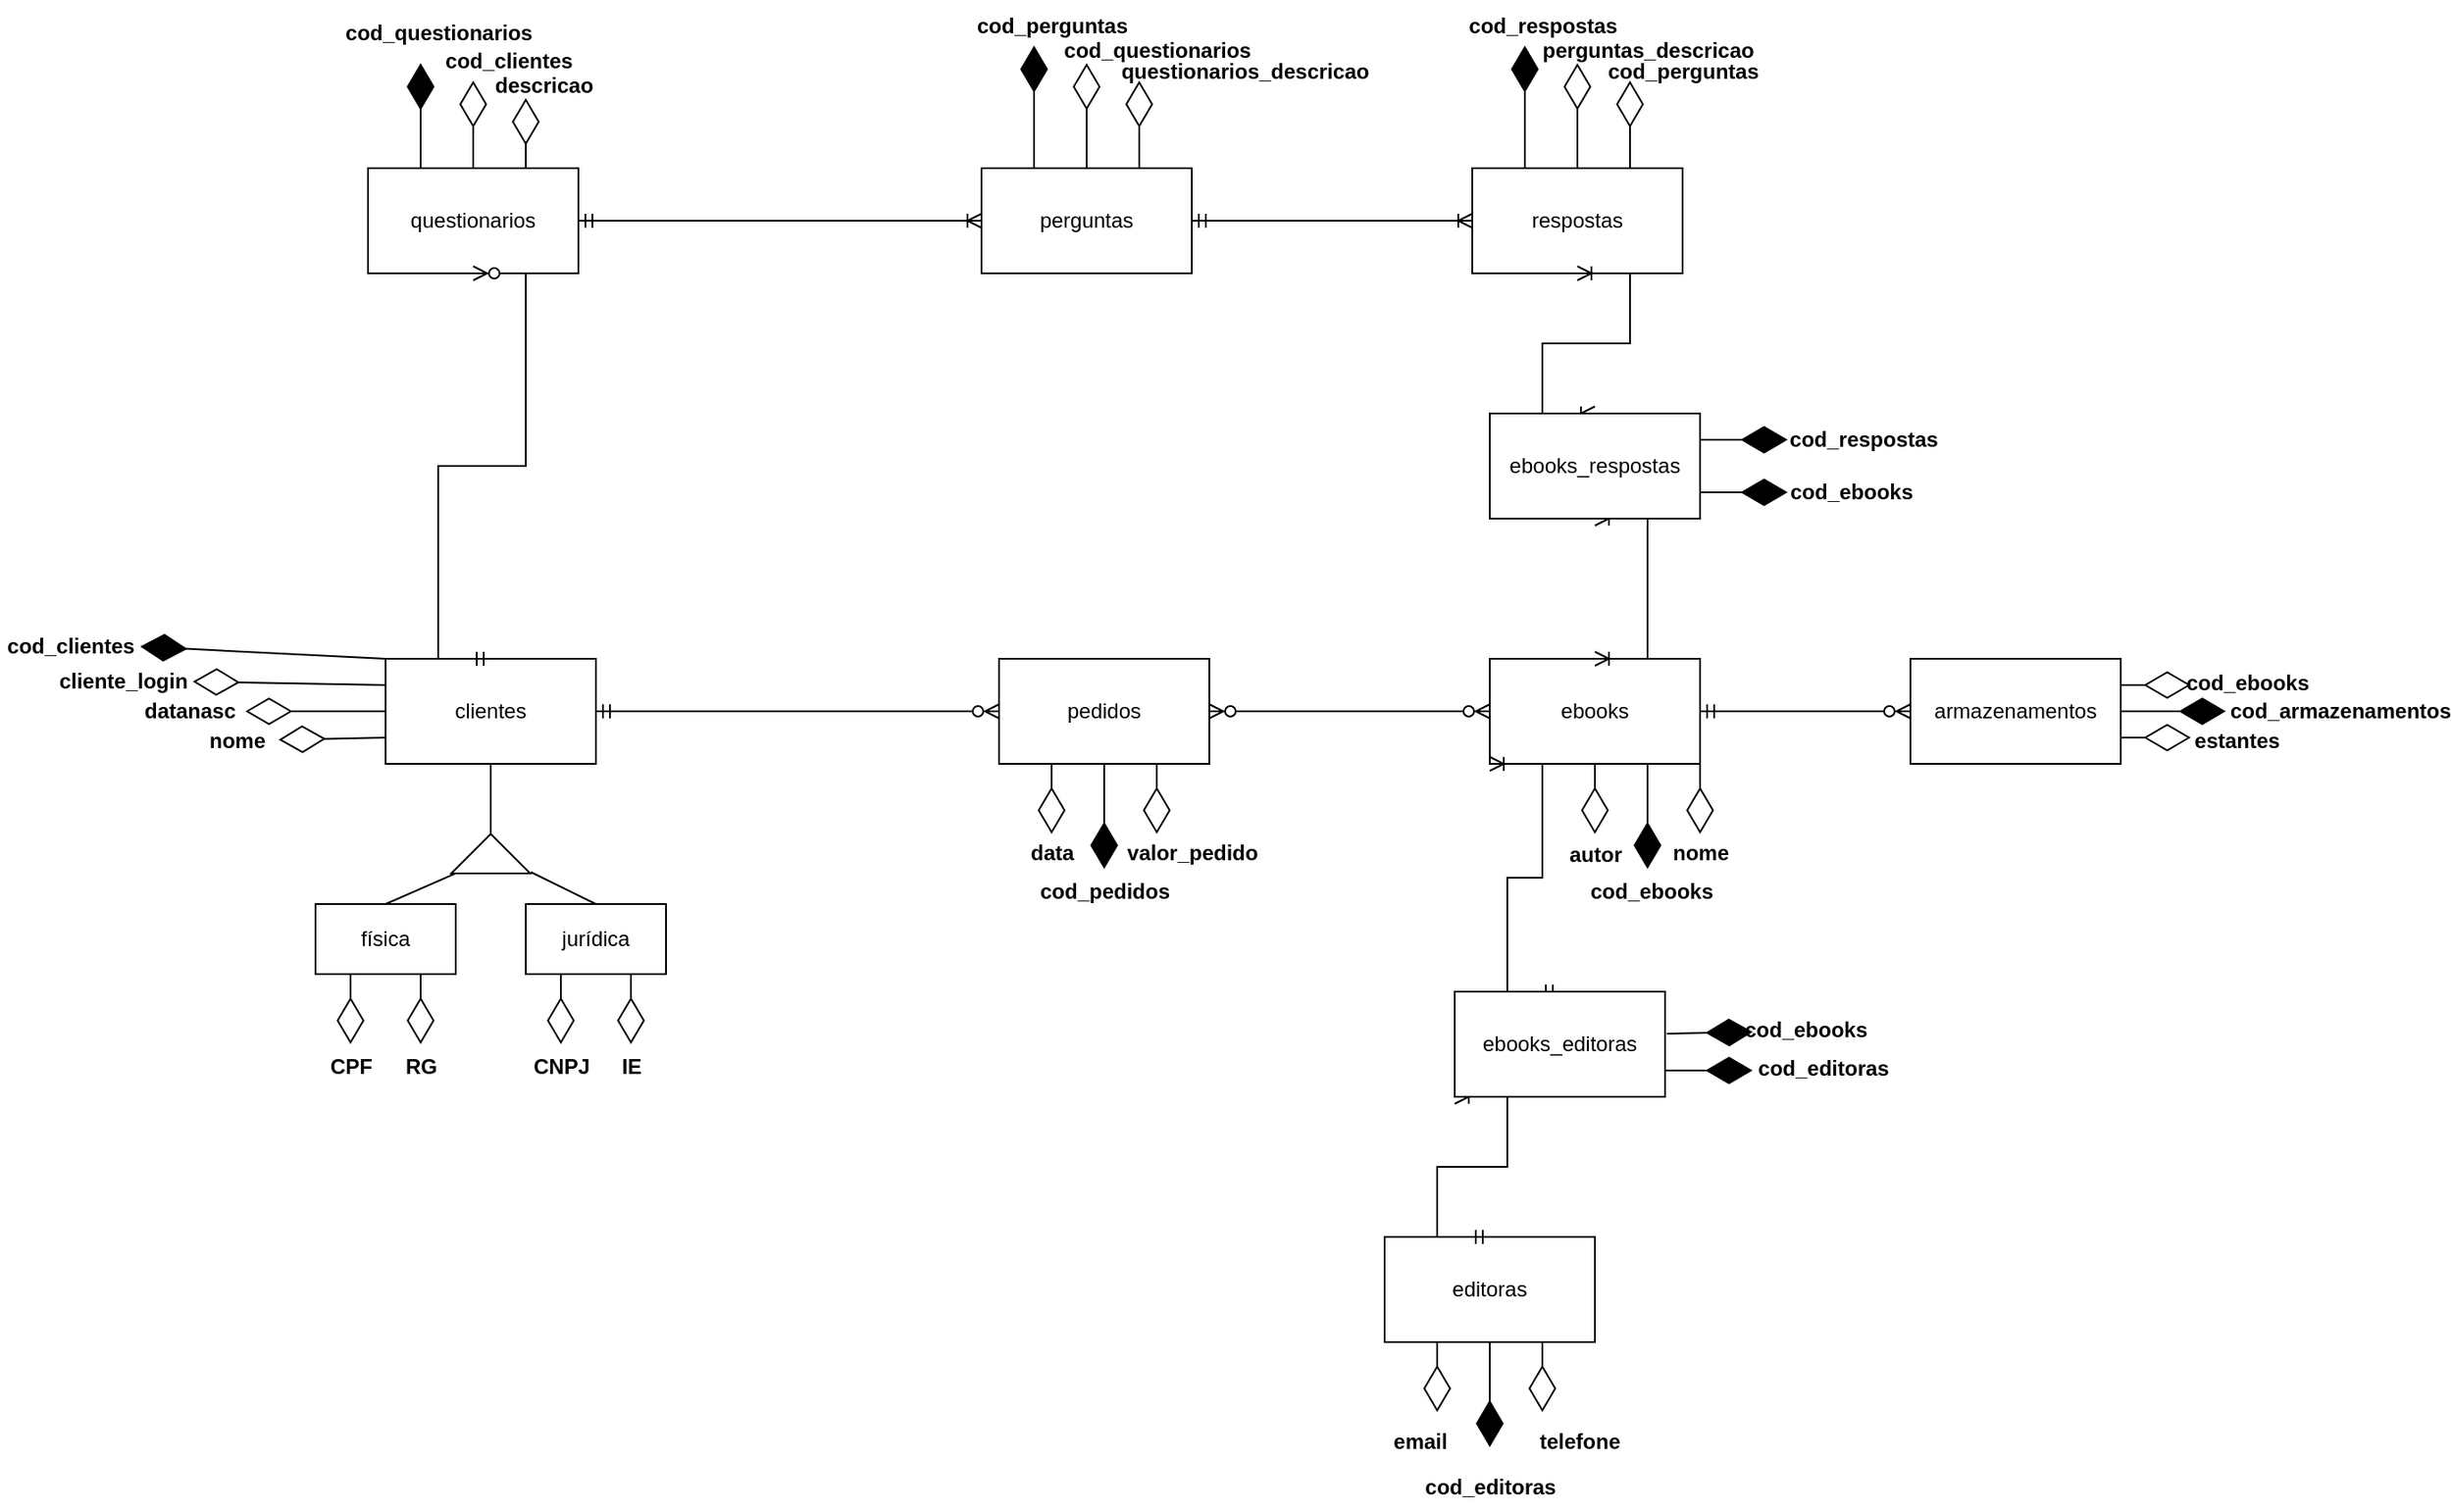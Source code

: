 <mxfile version="21.1.7" type="google">
  <diagram name="Página-1" id="-hb__qjzb1PbktpBs-px">
    <mxGraphModel grid="1" page="1" gridSize="10" guides="1" tooltips="1" connect="1" arrows="1" fold="1" pageScale="1" pageWidth="827" pageHeight="1169" math="0" shadow="0">
      <root>
        <mxCell id="0" />
        <mxCell id="1" parent="0" />
        <mxCell id="leUHGMja3gvNcQxxa3rt-2" value="clientes" style="rounded=0;whiteSpace=wrap;html=1;" vertex="1" parent="1">
          <mxGeometry x="60" y="460" width="120" height="60" as="geometry" />
        </mxCell>
        <mxCell id="leUHGMja3gvNcQxxa3rt-4" value="editoras" style="rounded=0;whiteSpace=wrap;html=1;" vertex="1" parent="1">
          <mxGeometry x="630" y="790" width="120" height="60" as="geometry" />
        </mxCell>
        <mxCell id="leUHGMja3gvNcQxxa3rt-6" value="questionarios" style="rounded=0;whiteSpace=wrap;html=1;" vertex="1" parent="1">
          <mxGeometry x="50" y="180" width="120" height="60" as="geometry" />
        </mxCell>
        <mxCell id="leUHGMja3gvNcQxxa3rt-30" value="" style="edgeStyle=entityRelationEdgeStyle;fontSize=12;html=1;endArrow=ERzeroToMany;startArrow=ERmandOne;rounded=0;entryX=0;entryY=0.5;entryDx=0;entryDy=0;exitX=1;exitY=0.5;exitDx=0;exitDy=0;" edge="1" parent="1" source="leUHGMja3gvNcQxxa3rt-2" target="leUHGMja3gvNcQxxa3rt-135">
          <mxGeometry width="100" height="100" relative="1" as="geometry">
            <mxPoint x="220" y="480" as="sourcePoint" />
            <mxPoint x="650" y="490" as="targetPoint" />
          </mxGeometry>
        </mxCell>
        <mxCell id="leUHGMja3gvNcQxxa3rt-33" value="física" style="rounded=0;whiteSpace=wrap;html=1;" vertex="1" parent="1">
          <mxGeometry x="20" y="600" width="80" height="40" as="geometry" />
        </mxCell>
        <mxCell id="leUHGMja3gvNcQxxa3rt-35" value="" style="triangle;whiteSpace=wrap;html=1;rotation=-90;" vertex="1" parent="1">
          <mxGeometry x="108.75" y="548.75" width="22.5" height="45" as="geometry" />
        </mxCell>
        <mxCell id="leUHGMja3gvNcQxxa3rt-38" value="jurídica" style="rounded=0;whiteSpace=wrap;html=1;" vertex="1" parent="1">
          <mxGeometry x="140" y="600" width="80" height="40" as="geometry" />
        </mxCell>
        <mxCell id="leUHGMja3gvNcQxxa3rt-39" value="" style="endArrow=none;html=1;rounded=0;exitX=1;exitY=0.5;exitDx=0;exitDy=0;entryX=0.5;entryY=1;entryDx=0;entryDy=0;" edge="1" parent="1" source="leUHGMja3gvNcQxxa3rt-35" target="leUHGMja3gvNcQxxa3rt-2">
          <mxGeometry width="50" height="50" relative="1" as="geometry">
            <mxPoint x="430" y="690" as="sourcePoint" />
            <mxPoint x="480" y="640" as="targetPoint" />
          </mxGeometry>
        </mxCell>
        <mxCell id="leUHGMja3gvNcQxxa3rt-40" value="" style="endArrow=none;html=1;rounded=0;exitX=0.5;exitY=0;exitDx=0;exitDy=0;entryX=-0.011;entryY=0.042;entryDx=0;entryDy=0;entryPerimeter=0;" edge="1" parent="1" source="leUHGMja3gvNcQxxa3rt-33" target="leUHGMja3gvNcQxxa3rt-35">
          <mxGeometry width="50" height="50" relative="1" as="geometry">
            <mxPoint x="430" y="690" as="sourcePoint" />
            <mxPoint x="480" y="640" as="targetPoint" />
          </mxGeometry>
        </mxCell>
        <mxCell id="leUHGMja3gvNcQxxa3rt-41" value="" style="endArrow=none;html=1;rounded=0;exitX=0.033;exitY=1.008;exitDx=0;exitDy=0;exitPerimeter=0;entryX=0.5;entryY=0;entryDx=0;entryDy=0;" edge="1" parent="1" source="leUHGMja3gvNcQxxa3rt-35" target="leUHGMja3gvNcQxxa3rt-38">
          <mxGeometry width="50" height="50" relative="1" as="geometry">
            <mxPoint x="430" y="690" as="sourcePoint" />
            <mxPoint x="480" y="640" as="targetPoint" />
          </mxGeometry>
        </mxCell>
        <mxCell id="leUHGMja3gvNcQxxa3rt-58" value="perguntas" style="rounded=0;whiteSpace=wrap;html=1;" vertex="1" parent="1">
          <mxGeometry x="400" y="180" width="120" height="60" as="geometry" />
        </mxCell>
        <mxCell id="leUHGMja3gvNcQxxa3rt-59" value="respostas" style="rounded=0;whiteSpace=wrap;html=1;" vertex="1" parent="1">
          <mxGeometry x="680" y="180" width="120" height="60" as="geometry" />
        </mxCell>
        <mxCell id="leUHGMja3gvNcQxxa3rt-62" value="" style="edgeStyle=entityRelationEdgeStyle;fontSize=12;html=1;endArrow=ERoneToMany;startArrow=ERmandOne;rounded=0;exitX=1;exitY=0.5;exitDx=0;exitDy=0;entryX=0;entryY=0.5;entryDx=0;entryDy=0;" edge="1" parent="1" source="leUHGMja3gvNcQxxa3rt-6" target="leUHGMja3gvNcQxxa3rt-58">
          <mxGeometry width="100" height="100" relative="1" as="geometry">
            <mxPoint x="170" y="210" as="sourcePoint" />
            <mxPoint x="210" y="210" as="targetPoint" />
          </mxGeometry>
        </mxCell>
        <mxCell id="leUHGMja3gvNcQxxa3rt-64" value="" style="edgeStyle=entityRelationEdgeStyle;fontSize=12;html=1;endArrow=ERoneToMany;startArrow=ERmandOne;rounded=0;exitX=1;exitY=0.5;exitDx=0;exitDy=0;entryX=0;entryY=0.5;entryDx=0;entryDy=0;" edge="1" parent="1" source="leUHGMja3gvNcQxxa3rt-58" target="leUHGMja3gvNcQxxa3rt-59">
          <mxGeometry width="100" height="100" relative="1" as="geometry">
            <mxPoint x="440" y="210" as="sourcePoint" />
            <mxPoint x="480" y="210" as="targetPoint" />
          </mxGeometry>
        </mxCell>
        <mxCell id="leUHGMja3gvNcQxxa3rt-70" value="" style="endArrow=diamondThin;endFill=1;endSize=24;html=1;rounded=0;exitX=0.25;exitY=0;exitDx=0;exitDy=0;" edge="1" parent="1" source="leUHGMja3gvNcQxxa3rt-6">
          <mxGeometry width="160" relative="1" as="geometry">
            <mxPoint x="56" y="170.0" as="sourcePoint" />
            <mxPoint x="80" y="120" as="targetPoint" />
          </mxGeometry>
        </mxCell>
        <mxCell id="leUHGMja3gvNcQxxa3rt-74" value="" style="endArrow=diamondThin;endFill=0;endSize=24;html=1;rounded=0;exitX=0;exitY=0.5;exitDx=0;exitDy=0;" edge="1" parent="1" source="leUHGMja3gvNcQxxa3rt-2">
          <mxGeometry width="160" relative="1" as="geometry">
            <mxPoint x="-73" y="593.75" as="sourcePoint" />
            <mxPoint x="-20" y="490" as="targetPoint" />
          </mxGeometry>
        </mxCell>
        <mxCell id="leUHGMja3gvNcQxxa3rt-79" value="cod_clientes" style="text;align=center;fontStyle=1;verticalAlign=middle;spacingLeft=3;spacingRight=3;strokeColor=none;rotatable=0;points=[[0,0.5],[1,0.5]];portConstraint=eastwest;html=1;" vertex="1" parent="1">
          <mxGeometry x="90" y="106.0" width="80" height="26" as="geometry" />
        </mxCell>
        <mxCell id="leUHGMja3gvNcQxxa3rt-81" value="" style="endArrow=diamondThin;endFill=1;endSize=24;html=1;rounded=0;exitX=0.25;exitY=0;exitDx=0;exitDy=0;" edge="1" parent="1" source="leUHGMja3gvNcQxxa3rt-58">
          <mxGeometry width="160" relative="1" as="geometry">
            <mxPoint x="556" y="340.0" as="sourcePoint" />
            <mxPoint x="430" y="110" as="targetPoint" />
          </mxGeometry>
        </mxCell>
        <mxCell id="leUHGMja3gvNcQxxa3rt-82" value="cod_questionarios" style="text;align=center;fontStyle=1;verticalAlign=middle;spacingLeft=3;spacingRight=3;strokeColor=none;rotatable=0;points=[[0,0.5],[1,0.5]];portConstraint=eastwest;html=1;" vertex="1" parent="1">
          <mxGeometry x="50" y="90.0" width="80" height="26" as="geometry" />
        </mxCell>
        <mxCell id="leUHGMja3gvNcQxxa3rt-87" value="" style="endArrow=diamondThin;endFill=1;endSize=24;html=1;rounded=0;exitX=0;exitY=0;exitDx=0;exitDy=0;entryX=1;entryY=0.5;entryDx=0;entryDy=0;" edge="1" parent="1" source="leUHGMja3gvNcQxxa3rt-2" target="leUHGMja3gvNcQxxa3rt-88">
          <mxGeometry width="160" relative="1" as="geometry">
            <mxPoint x="370" y="690" as="sourcePoint" />
            <mxPoint y="460" as="targetPoint" />
          </mxGeometry>
        </mxCell>
        <mxCell id="leUHGMja3gvNcQxxa3rt-88" value="cod_clientes" style="text;align=center;fontStyle=1;verticalAlign=middle;spacingLeft=3;spacingRight=3;strokeColor=none;rotatable=0;points=[[0,0.5],[1,0.5]];portConstraint=eastwest;html=1;" vertex="1" parent="1">
          <mxGeometry x="-160" y="440" width="80" height="26" as="geometry" />
        </mxCell>
        <mxCell id="leUHGMja3gvNcQxxa3rt-89" value="" style="endArrow=diamondThin;endFill=0;endSize=24;html=1;rounded=0;exitX=0;exitY=0.25;exitDx=0;exitDy=0;entryX=1;entryY=0.5;entryDx=0;entryDy=0;" edge="1" parent="1" source="leUHGMja3gvNcQxxa3rt-2" target="leUHGMja3gvNcQxxa3rt-90">
          <mxGeometry width="160" relative="1" as="geometry">
            <mxPoint x="400" y="740" as="sourcePoint" />
            <mxPoint y="490" as="targetPoint" />
          </mxGeometry>
        </mxCell>
        <mxCell id="leUHGMja3gvNcQxxa3rt-90" value="cliente_login" style="text;align=center;fontStyle=1;verticalAlign=middle;spacingLeft=3;spacingRight=3;strokeColor=none;rotatable=0;points=[[0,0.5],[1,0.5]];portConstraint=eastwest;html=1;" vertex="1" parent="1">
          <mxGeometry x="-130" y="460" width="80" height="26" as="geometry" />
        </mxCell>
        <mxCell id="leUHGMja3gvNcQxxa3rt-95" value="" style="endArrow=diamondThin;endFill=0;endSize=24;html=1;rounded=0;exitX=0;exitY=0.75;exitDx=0;exitDy=0;" edge="1" parent="1" source="leUHGMja3gvNcQxxa3rt-2">
          <mxGeometry width="160" relative="1" as="geometry">
            <mxPoint x="-20" y="540" as="sourcePoint" />
            <mxPoint x="-1" y="506.208" as="targetPoint" />
          </mxGeometry>
        </mxCell>
        <mxCell id="leUHGMja3gvNcQxxa3rt-99" value="cod_perguntas" style="text;align=center;fontStyle=1;verticalAlign=middle;spacingLeft=3;spacingRight=3;strokeColor=none;rotatable=0;points=[[0,0.5],[1,0.5]];portConstraint=eastwest;html=1;" vertex="1" parent="1">
          <mxGeometry x="400" y="86.0" width="80" height="26" as="geometry" />
        </mxCell>
        <mxCell id="leUHGMja3gvNcQxxa3rt-100" value="" style="endArrow=diamondThin;endFill=0;endSize=24;html=1;rounded=0;exitX=0.5;exitY=0;exitDx=0;exitDy=0;" edge="1" parent="1" source="leUHGMja3gvNcQxxa3rt-58">
          <mxGeometry width="160" relative="1" as="geometry">
            <mxPoint x="540" y="92.33" as="sourcePoint" />
            <mxPoint x="460" y="120" as="targetPoint" />
          </mxGeometry>
        </mxCell>
        <mxCell id="leUHGMja3gvNcQxxa3rt-101" value="cod_questionarios" style="text;align=center;fontStyle=1;verticalAlign=middle;spacingLeft=3;spacingRight=3;strokeColor=none;rotatable=0;points=[[0,0.5],[1,0.5]];portConstraint=eastwest;html=1;" vertex="1" parent="1">
          <mxGeometry x="460" y="100.0" width="80" height="26" as="geometry" />
        </mxCell>
        <mxCell id="leUHGMja3gvNcQxxa3rt-102" value="" style="endArrow=diamondThin;endFill=0;endSize=24;html=1;rounded=0;exitX=0.5;exitY=0;exitDx=0;exitDy=0;entryX=0.25;entryY=0.923;entryDx=0;entryDy=0;entryPerimeter=0;" edge="1" parent="1" source="leUHGMja3gvNcQxxa3rt-6" target="leUHGMja3gvNcQxxa3rt-79">
          <mxGeometry width="160" relative="1" as="geometry">
            <mxPoint x="400" y="190" as="sourcePoint" />
            <mxPoint x="400" y="120" as="targetPoint" />
          </mxGeometry>
        </mxCell>
        <mxCell id="leUHGMja3gvNcQxxa3rt-103" value="" style="endArrow=diamondThin;endFill=0;endSize=24;html=1;rounded=0;exitX=0.75;exitY=0;exitDx=0;exitDy=0;" edge="1" parent="1" source="leUHGMja3gvNcQxxa3rt-6">
          <mxGeometry width="160" relative="1" as="geometry">
            <mxPoint x="410" y="200" as="sourcePoint" />
            <mxPoint x="140" y="140" as="targetPoint" />
          </mxGeometry>
        </mxCell>
        <mxCell id="leUHGMja3gvNcQxxa3rt-104" value="descricao" style="text;align=center;fontStyle=1;verticalAlign=middle;spacingLeft=3;spacingRight=3;strokeColor=none;rotatable=0;points=[[0,0.5],[1,0.5]];portConstraint=eastwest;html=1;" vertex="1" parent="1">
          <mxGeometry x="110" y="120.0" width="80" height="26" as="geometry" />
        </mxCell>
        <mxCell id="leUHGMja3gvNcQxxa3rt-105" value="" style="endArrow=diamondThin;endFill=0;endSize=24;html=1;rounded=0;exitX=0.75;exitY=0;exitDx=0;exitDy=0;" edge="1" parent="1" source="leUHGMja3gvNcQxxa3rt-58">
          <mxGeometry width="160" relative="1" as="geometry">
            <mxPoint x="540" y="168" as="sourcePoint" />
            <mxPoint x="490" y="130" as="targetPoint" />
          </mxGeometry>
        </mxCell>
        <mxCell id="leUHGMja3gvNcQxxa3rt-106" value="questionarios_descricao" style="text;align=center;fontStyle=1;verticalAlign=middle;spacingLeft=3;spacingRight=3;strokeColor=none;rotatable=0;points=[[0,0.5],[1,0.5]];portConstraint=eastwest;html=1;" vertex="1" parent="1">
          <mxGeometry x="510" y="112.0" width="80" height="26" as="geometry" />
        </mxCell>
        <mxCell id="leUHGMja3gvNcQxxa3rt-113" value="" style="endArrow=diamondThin;endFill=1;endSize=24;html=1;rounded=0;exitX=0.25;exitY=0;exitDx=0;exitDy=0;" edge="1" parent="1" source="leUHGMja3gvNcQxxa3rt-59">
          <mxGeometry width="160" relative="1" as="geometry">
            <mxPoint x="718.67" y="116" as="sourcePoint" />
            <mxPoint x="710" y="110" as="targetPoint" />
          </mxGeometry>
        </mxCell>
        <mxCell id="leUHGMja3gvNcQxxa3rt-114" value="" style="endArrow=diamondThin;endFill=0;endSize=24;html=1;rounded=0;exitX=0.5;exitY=0;exitDx=0;exitDy=0;" edge="1" parent="1" source="leUHGMja3gvNcQxxa3rt-59">
          <mxGeometry width="160" relative="1" as="geometry">
            <mxPoint x="760" y="126" as="sourcePoint" />
            <mxPoint x="740" y="120" as="targetPoint" />
          </mxGeometry>
        </mxCell>
        <mxCell id="leUHGMja3gvNcQxxa3rt-115" value="" style="endArrow=diamondThin;endFill=0;endSize=24;html=1;rounded=0;exitX=0.75;exitY=0;exitDx=0;exitDy=0;" edge="1" parent="1" source="leUHGMja3gvNcQxxa3rt-59">
          <mxGeometry width="160" relative="1" as="geometry">
            <mxPoint x="800" y="155" as="sourcePoint" />
            <mxPoint x="770" y="130" as="targetPoint" />
          </mxGeometry>
        </mxCell>
        <mxCell id="leUHGMja3gvNcQxxa3rt-116" value="cod_respostas" style="text;align=center;fontStyle=1;verticalAlign=middle;spacingLeft=3;spacingRight=3;strokeColor=none;rotatable=0;points=[[0,0.5],[1,0.5]];portConstraint=eastwest;html=1;" vertex="1" parent="1">
          <mxGeometry x="680" y="86.0" width="80" height="26" as="geometry" />
        </mxCell>
        <mxCell id="leUHGMja3gvNcQxxa3rt-117" value="perguntas_descricao" style="text;align=center;fontStyle=1;verticalAlign=middle;spacingLeft=3;spacingRight=3;strokeColor=none;rotatable=0;points=[[0,0.5],[1,0.5]];portConstraint=eastwest;html=1;" vertex="1" parent="1">
          <mxGeometry x="740" y="100.0" width="80" height="26" as="geometry" />
        </mxCell>
        <mxCell id="leUHGMja3gvNcQxxa3rt-118" value="cod_perguntas" style="text;align=center;fontStyle=1;verticalAlign=middle;spacingLeft=3;spacingRight=3;strokeColor=none;rotatable=0;points=[[0,0.5],[1,0.5]];portConstraint=eastwest;html=1;" vertex="1" parent="1">
          <mxGeometry x="760" y="112.0" width="80" height="26" as="geometry" />
        </mxCell>
        <mxCell id="leUHGMja3gvNcQxxa3rt-119" value="" style="endArrow=diamondThin;endFill=0;endSize=24;html=1;rounded=0;exitX=0.25;exitY=1;exitDx=0;exitDy=0;" edge="1" parent="1" source="leUHGMja3gvNcQxxa3rt-33">
          <mxGeometry width="160" relative="1" as="geometry">
            <mxPoint x="-10" y="665" as="sourcePoint" />
            <mxPoint x="40" y="680" as="targetPoint" />
          </mxGeometry>
        </mxCell>
        <mxCell id="leUHGMja3gvNcQxxa3rt-120" value="" style="endArrow=diamondThin;endFill=0;endSize=24;html=1;rounded=0;exitX=0.75;exitY=1;exitDx=0;exitDy=0;" edge="1" parent="1" source="leUHGMja3gvNcQxxa3rt-33">
          <mxGeometry width="160" relative="1" as="geometry">
            <mxPoint x="60" y="665" as="sourcePoint" />
            <mxPoint x="80" y="680" as="targetPoint" />
          </mxGeometry>
        </mxCell>
        <mxCell id="leUHGMja3gvNcQxxa3rt-121" value="CPF" style="text;align=center;fontStyle=1;verticalAlign=middle;spacingLeft=3;spacingRight=3;strokeColor=none;rotatable=0;points=[[0,0.5],[1,0.5]];portConstraint=eastwest;html=1;" vertex="1" parent="1">
          <mxGeometry y="680" width="80" height="26" as="geometry" />
        </mxCell>
        <mxCell id="leUHGMja3gvNcQxxa3rt-122" value="RG" style="text;align=center;fontStyle=1;verticalAlign=middle;spacingLeft=3;spacingRight=3;strokeColor=none;rotatable=0;points=[[0,0.5],[1,0.5]];portConstraint=eastwest;html=1;" vertex="1" parent="1">
          <mxGeometry x="40" y="680" width="80" height="26" as="geometry" />
        </mxCell>
        <mxCell id="leUHGMja3gvNcQxxa3rt-123" value="" style="endArrow=diamondThin;endFill=0;endSize=24;html=1;rounded=0;exitX=0.25;exitY=1;exitDx=0;exitDy=0;" edge="1" parent="1" source="leUHGMja3gvNcQxxa3rt-38">
          <mxGeometry width="160" relative="1" as="geometry">
            <mxPoint x="160" y="673" as="sourcePoint" />
            <mxPoint x="160" y="680" as="targetPoint" />
          </mxGeometry>
        </mxCell>
        <mxCell id="leUHGMja3gvNcQxxa3rt-124" value="" style="endArrow=diamondThin;endFill=0;endSize=24;html=1;rounded=0;exitX=0.75;exitY=1;exitDx=0;exitDy=0;" edge="1" parent="1" source="leUHGMja3gvNcQxxa3rt-38">
          <mxGeometry width="160" relative="1" as="geometry">
            <mxPoint x="200" y="673" as="sourcePoint" />
            <mxPoint x="200" y="680" as="targetPoint" />
          </mxGeometry>
        </mxCell>
        <mxCell id="leUHGMja3gvNcQxxa3rt-125" value="CNPJ" style="text;align=center;fontStyle=1;verticalAlign=middle;spacingLeft=3;spacingRight=3;strokeColor=none;rotatable=0;points=[[0,0.5],[1,0.5]];portConstraint=eastwest;html=1;" vertex="1" parent="1">
          <mxGeometry x="120" y="680" width="80" height="26" as="geometry" />
        </mxCell>
        <mxCell id="leUHGMja3gvNcQxxa3rt-126" value="IE" style="text;align=center;fontStyle=1;verticalAlign=middle;spacingLeft=3;spacingRight=3;strokeColor=none;rotatable=0;points=[[0,0.5],[1,0.5]];portConstraint=eastwest;html=1;" vertex="1" parent="1">
          <mxGeometry x="160" y="680" width="80" height="26" as="geometry" />
        </mxCell>
        <mxCell id="leUHGMja3gvNcQxxa3rt-127" value="" style="endArrow=diamondThin;endFill=1;endSize=24;html=1;rounded=0;exitX=0.5;exitY=1;exitDx=0;exitDy=0;" edge="1" parent="1" source="leUHGMja3gvNcQxxa3rt-4">
          <mxGeometry width="160" relative="1" as="geometry">
            <mxPoint x="610" y="850" as="sourcePoint" />
            <mxPoint x="690" y="910" as="targetPoint" />
          </mxGeometry>
        </mxCell>
        <mxCell id="leUHGMja3gvNcQxxa3rt-128" value="" style="endArrow=diamondThin;endFill=0;endSize=24;html=1;rounded=0;exitX=0.25;exitY=1;exitDx=0;exitDy=0;" edge="1" parent="1" source="leUHGMja3gvNcQxxa3rt-4">
          <mxGeometry width="160" relative="1" as="geometry">
            <mxPoint x="690" y="900" as="sourcePoint" />
            <mxPoint x="660" y="890" as="targetPoint" />
          </mxGeometry>
        </mxCell>
        <mxCell id="leUHGMja3gvNcQxxa3rt-129" value="" style="endArrow=diamondThin;endFill=0;endSize=24;html=1;rounded=0;exitX=0.75;exitY=1;exitDx=0;exitDy=0;" edge="1" parent="1" source="leUHGMja3gvNcQxxa3rt-4">
          <mxGeometry width="160" relative="1" as="geometry">
            <mxPoint x="740" y="890" as="sourcePoint" />
            <mxPoint x="720" y="890" as="targetPoint" />
          </mxGeometry>
        </mxCell>
        <mxCell id="leUHGMja3gvNcQxxa3rt-130" value="cod_editoras" style="text;align=center;fontStyle=1;verticalAlign=middle;spacingLeft=3;spacingRight=3;strokeColor=none;rotatable=0;points=[[0,0.5],[1,0.5]];portConstraint=eastwest;html=1;" vertex="1" parent="1">
          <mxGeometry x="650" y="920" width="80" height="26" as="geometry" />
        </mxCell>
        <mxCell id="leUHGMja3gvNcQxxa3rt-131" value="telefone" style="text;align=center;fontStyle=1;verticalAlign=middle;spacingLeft=3;spacingRight=3;strokeColor=none;rotatable=0;points=[[0,0.5],[1,0.5]];portConstraint=eastwest;html=1;" vertex="1" parent="1">
          <mxGeometry x="701.25" y="894" width="80" height="26" as="geometry" />
        </mxCell>
        <mxCell id="leUHGMja3gvNcQxxa3rt-133" value="email" style="text;align=center;fontStyle=1;verticalAlign=middle;spacingLeft=3;spacingRight=3;strokeColor=none;rotatable=0;points=[[0,0.5],[1,0.5]];portConstraint=eastwest;html=1;" vertex="1" parent="1">
          <mxGeometry x="610" y="894" width="80" height="26" as="geometry" />
        </mxCell>
        <mxCell id="leUHGMja3gvNcQxxa3rt-135" value="pedidos" style="rounded=0;whiteSpace=wrap;html=1;" vertex="1" parent="1">
          <mxGeometry x="410" y="460" width="120" height="60" as="geometry" />
        </mxCell>
        <mxCell id="leUHGMja3gvNcQxxa3rt-136" value="ebooks" style="rounded=0;whiteSpace=wrap;html=1;" vertex="1" parent="1">
          <mxGeometry x="690" y="460" width="120" height="60" as="geometry" />
        </mxCell>
        <mxCell id="leUHGMja3gvNcQxxa3rt-137" value="armazenamentos" style="rounded=0;whiteSpace=wrap;html=1;" vertex="1" parent="1">
          <mxGeometry x="930" y="460" width="120" height="60" as="geometry" />
        </mxCell>
        <mxCell id="leUHGMja3gvNcQxxa3rt-141" value="" style="edgeStyle=entityRelationEdgeStyle;fontSize=12;html=1;endArrow=ERzeroToMany;startArrow=ERmandOne;rounded=0;entryX=0.5;entryY=1;entryDx=0;entryDy=0;exitX=0.5;exitY=0;exitDx=0;exitDy=0;" edge="1" parent="1" source="leUHGMja3gvNcQxxa3rt-2" target="leUHGMja3gvNcQxxa3rt-6">
          <mxGeometry width="100" height="100" relative="1" as="geometry">
            <mxPoint x="210" y="380" as="sourcePoint" />
            <mxPoint x="270" y="250" as="targetPoint" />
          </mxGeometry>
        </mxCell>
        <mxCell id="leUHGMja3gvNcQxxa3rt-142" value="" style="edgeStyle=entityRelationEdgeStyle;fontSize=12;html=1;endArrow=ERzeroToMany;endFill=1;startArrow=ERzeroToMany;rounded=0;exitX=1;exitY=0.5;exitDx=0;exitDy=0;entryX=0;entryY=0.5;entryDx=0;entryDy=0;" edge="1" parent="1" source="leUHGMja3gvNcQxxa3rt-135" target="leUHGMja3gvNcQxxa3rt-136">
          <mxGeometry width="100" height="100" relative="1" as="geometry">
            <mxPoint x="530" y="550" as="sourcePoint" />
            <mxPoint x="630" y="450" as="targetPoint" />
          </mxGeometry>
        </mxCell>
        <mxCell id="leUHGMja3gvNcQxxa3rt-143" value="" style="edgeStyle=entityRelationEdgeStyle;fontSize=12;html=1;endArrow=ERoneToMany;startArrow=ERmandOne;rounded=0;exitX=0.5;exitY=0;exitDx=0;exitDy=0;entryX=0;entryY=1;entryDx=0;entryDy=0;" edge="1" parent="1" source="leUHGMja3gvNcQxxa3rt-159" target="leUHGMja3gvNcQxxa3rt-136">
          <mxGeometry width="100" height="100" relative="1" as="geometry">
            <mxPoint x="780" y="550" as="sourcePoint" />
            <mxPoint x="880" y="450" as="targetPoint" />
          </mxGeometry>
        </mxCell>
        <mxCell id="leUHGMja3gvNcQxxa3rt-144" value="" style="edgeStyle=entityRelationEdgeStyle;fontSize=12;html=1;endArrow=ERzeroToMany;startArrow=ERmandOne;rounded=0;exitX=1;exitY=0.5;exitDx=0;exitDy=0;entryX=0;entryY=0.5;entryDx=0;entryDy=0;" edge="1" parent="1" source="leUHGMja3gvNcQxxa3rt-136" target="leUHGMja3gvNcQxxa3rt-137">
          <mxGeometry width="100" height="100" relative="1" as="geometry">
            <mxPoint x="880" y="550" as="sourcePoint" />
            <mxPoint x="980" y="450" as="targetPoint" />
          </mxGeometry>
        </mxCell>
        <mxCell id="leUHGMja3gvNcQxxa3rt-149" value="" style="endArrow=diamondThin;endFill=1;endSize=24;html=1;rounded=0;exitX=1;exitY=0.5;exitDx=0;exitDy=0;" edge="1" parent="1" source="leUHGMja3gvNcQxxa3rt-137">
          <mxGeometry width="160" relative="1" as="geometry">
            <mxPoint x="1060" y="560" as="sourcePoint" />
            <mxPoint x="1110" y="490" as="targetPoint" />
          </mxGeometry>
        </mxCell>
        <mxCell id="leUHGMja3gvNcQxxa3rt-150" value="cod_armazenamentos" style="text;align=center;fontStyle=1;verticalAlign=middle;spacingLeft=3;spacingRight=3;strokeColor=none;rotatable=0;points=[[0,0.5],[1,0.5]];portConstraint=eastwest;html=1;" vertex="1" parent="1">
          <mxGeometry x="1135" y="477" width="80" height="26" as="geometry" />
        </mxCell>
        <mxCell id="leUHGMja3gvNcQxxa3rt-151" value="" style="endArrow=diamondThin;endFill=0;endSize=24;html=1;rounded=0;exitX=1;exitY=0.75;exitDx=0;exitDy=0;" edge="1" parent="1" source="leUHGMja3gvNcQxxa3rt-137">
          <mxGeometry width="160" relative="1" as="geometry">
            <mxPoint x="1090" y="593.75" as="sourcePoint" />
            <mxPoint x="1090" y="505" as="targetPoint" />
          </mxGeometry>
        </mxCell>
        <mxCell id="leUHGMja3gvNcQxxa3rt-152" value="" style="endArrow=diamondThin;endFill=0;endSize=24;html=1;rounded=0;exitX=1;exitY=0.25;exitDx=0;exitDy=0;" edge="1" parent="1" source="leUHGMja3gvNcQxxa3rt-137">
          <mxGeometry width="160" relative="1" as="geometry">
            <mxPoint x="1074" y="440.5" as="sourcePoint" />
            <mxPoint x="1090" y="475" as="targetPoint" />
          </mxGeometry>
        </mxCell>
        <mxCell id="leUHGMja3gvNcQxxa3rt-154" value="" style="endArrow=diamondThin;endFill=1;endSize=24;html=1;rounded=0;exitX=0.75;exitY=1;exitDx=0;exitDy=0;" edge="1" parent="1" source="leUHGMja3gvNcQxxa3rt-136">
          <mxGeometry width="160" relative="1" as="geometry">
            <mxPoint x="760" y="533.75" as="sourcePoint" />
            <mxPoint x="780" y="580" as="targetPoint" />
          </mxGeometry>
        </mxCell>
        <mxCell id="leUHGMja3gvNcQxxa3rt-155" value="" style="endArrow=diamondThin;endFill=0;endSize=24;html=1;rounded=0;exitX=1;exitY=1;exitDx=0;exitDy=0;" edge="1" parent="1" source="leUHGMja3gvNcQxxa3rt-136">
          <mxGeometry width="160" relative="1" as="geometry">
            <mxPoint x="870" y="580" as="sourcePoint" />
            <mxPoint x="810" y="560" as="targetPoint" />
          </mxGeometry>
        </mxCell>
        <mxCell id="leUHGMja3gvNcQxxa3rt-156" value="" style="endArrow=diamondThin;endFill=0;endSize=24;html=1;rounded=0;exitX=0.5;exitY=1;exitDx=0;exitDy=0;" edge="1" parent="1" source="leUHGMja3gvNcQxxa3rt-136">
          <mxGeometry width="160" relative="1" as="geometry">
            <mxPoint x="780.25" y="600" as="sourcePoint" />
            <mxPoint x="750" y="560" as="targetPoint" />
          </mxGeometry>
        </mxCell>
        <mxCell id="leUHGMja3gvNcQxxa3rt-157" value="cod_ebooks" style="text;align=center;fontStyle=1;verticalAlign=middle;spacingLeft=3;spacingRight=3;strokeColor=none;rotatable=0;points=[[0,0.5],[1,0.5]];portConstraint=eastwest;html=1;" vertex="1" parent="1">
          <mxGeometry x="742" y="580" width="80" height="26" as="geometry" />
        </mxCell>
        <mxCell id="leUHGMja3gvNcQxxa3rt-158" value="cod_ebooks" style="text;align=center;fontStyle=1;verticalAlign=middle;spacingLeft=3;spacingRight=3;strokeColor=none;rotatable=0;points=[[0,0.5],[1,0.5]];portConstraint=eastwest;html=1;" vertex="1" parent="1">
          <mxGeometry x="830" y="659" width="80" height="26" as="geometry" />
        </mxCell>
        <mxCell id="leUHGMja3gvNcQxxa3rt-160" value="" style="edgeStyle=entityRelationEdgeStyle;fontSize=12;html=1;endArrow=ERoneToMany;startArrow=ERmandOne;rounded=0;exitX=0.5;exitY=0;exitDx=0;exitDy=0;entryX=0;entryY=1;entryDx=0;entryDy=0;" edge="1" parent="1" source="leUHGMja3gvNcQxxa3rt-4" target="leUHGMja3gvNcQxxa3rt-159">
          <mxGeometry width="100" height="100" relative="1" as="geometry">
            <mxPoint x="690" y="790" as="sourcePoint" />
            <mxPoint x="690" y="520" as="targetPoint" />
          </mxGeometry>
        </mxCell>
        <mxCell id="leUHGMja3gvNcQxxa3rt-159" value="ebooks_editoras" style="rounded=0;whiteSpace=wrap;html=1;" vertex="1" parent="1">
          <mxGeometry x="670" y="650" width="120" height="60" as="geometry" />
        </mxCell>
        <mxCell id="leUHGMja3gvNcQxxa3rt-161" value="" style="endArrow=diamondThin;endFill=1;endSize=24;html=1;rounded=0;exitX=1.008;exitY=0.4;exitDx=0;exitDy=0;exitPerimeter=0;" edge="1" parent="1" source="leUHGMja3gvNcQxxa3rt-159">
          <mxGeometry width="160" relative="1" as="geometry">
            <mxPoint x="860" y="720" as="sourcePoint" />
            <mxPoint x="840" y="673" as="targetPoint" />
          </mxGeometry>
        </mxCell>
        <mxCell id="leUHGMja3gvNcQxxa3rt-162" value="" style="endArrow=diamondThin;endFill=1;endSize=24;html=1;rounded=0;exitX=1;exitY=0.75;exitDx=0;exitDy=0;" edge="1" parent="1" source="leUHGMja3gvNcQxxa3rt-159">
          <mxGeometry width="160" relative="1" as="geometry">
            <mxPoint x="837" y="700" as="sourcePoint" />
            <mxPoint x="840" y="695" as="targetPoint" />
          </mxGeometry>
        </mxCell>
        <mxCell id="leUHGMja3gvNcQxxa3rt-163" value="cod_editoras" style="text;align=center;fontStyle=1;verticalAlign=middle;spacingLeft=3;spacingRight=3;strokeColor=none;rotatable=0;points=[[0,0.5],[1,0.5]];portConstraint=eastwest;html=1;" vertex="1" parent="1">
          <mxGeometry x="840" y="681" width="80" height="26" as="geometry" />
        </mxCell>
        <mxCell id="leUHGMja3gvNcQxxa3rt-165" value="cod_ebooks" style="text;align=center;fontStyle=1;verticalAlign=middle;spacingLeft=3;spacingRight=3;strokeColor=none;rotatable=0;points=[[0,0.5],[1,0.5]];portConstraint=eastwest;html=1;" vertex="1" parent="1">
          <mxGeometry x="1082" y="461" width="80" height="26" as="geometry" />
        </mxCell>
        <mxCell id="leUHGMja3gvNcQxxa3rt-166" value="" style="endArrow=diamondThin;endFill=1;endSize=24;html=1;rounded=0;exitX=0.5;exitY=1;exitDx=0;exitDy=0;" edge="1" parent="1" source="leUHGMja3gvNcQxxa3rt-135">
          <mxGeometry width="160" relative="1" as="geometry">
            <mxPoint x="310" y="427" as="sourcePoint" />
            <mxPoint x="470" y="580" as="targetPoint" />
          </mxGeometry>
        </mxCell>
        <mxCell id="leUHGMja3gvNcQxxa3rt-167" value="cod_pedidos" style="text;align=center;fontStyle=1;verticalAlign=middle;spacingLeft=3;spacingRight=3;strokeColor=none;rotatable=0;points=[[0,0.5],[1,0.5]];portConstraint=eastwest;html=1;" vertex="1" parent="1">
          <mxGeometry x="430" y="580" width="80" height="26" as="geometry" />
        </mxCell>
        <mxCell id="leUHGMja3gvNcQxxa3rt-168" value="" style="endArrow=diamondThin;endFill=0;endSize=24;html=1;rounded=0;exitX=0.25;exitY=1;exitDx=0;exitDy=0;" edge="1" parent="1" source="leUHGMja3gvNcQxxa3rt-135">
          <mxGeometry width="160" relative="1" as="geometry">
            <mxPoint x="424" y="540" as="sourcePoint" />
            <mxPoint x="440" y="560" as="targetPoint" />
          </mxGeometry>
        </mxCell>
        <mxCell id="leUHGMja3gvNcQxxa3rt-169" value="" style="endArrow=diamondThin;endFill=0;endSize=24;html=1;rounded=0;exitX=0.75;exitY=1;exitDx=0;exitDy=0;" edge="1" parent="1" source="leUHGMja3gvNcQxxa3rt-135">
          <mxGeometry width="160" relative="1" as="geometry">
            <mxPoint x="409" y="606" as="sourcePoint" />
            <mxPoint x="500" y="560" as="targetPoint" />
          </mxGeometry>
        </mxCell>
        <mxCell id="leUHGMja3gvNcQxxa3rt-170" value="data" style="text;align=center;fontStyle=1;verticalAlign=middle;spacingLeft=3;spacingRight=3;strokeColor=none;rotatable=0;points=[[0,0.5],[1,0.5]];portConstraint=eastwest;html=1;" vertex="1" parent="1">
          <mxGeometry x="400" y="558.25" width="80" height="26" as="geometry" />
        </mxCell>
        <mxCell id="leUHGMja3gvNcQxxa3rt-171" value="valor_pedido" style="text;align=center;fontStyle=1;verticalAlign=middle;spacingLeft=3;spacingRight=3;strokeColor=none;rotatable=0;points=[[0,0.5],[1,0.5]];portConstraint=eastwest;html=1;" vertex="1" parent="1">
          <mxGeometry x="480" y="558.25" width="80" height="26" as="geometry" />
        </mxCell>
        <mxCell id="leUHGMja3gvNcQxxa3rt-172" value="" style="edgeStyle=entityRelationEdgeStyle;fontSize=12;html=1;endArrow=ERoneToMany;startArrow=ERoneToMany;rounded=0;exitX=0.5;exitY=0;exitDx=0;exitDy=0;entryX=0.5;entryY=1;entryDx=0;entryDy=0;" edge="1" parent="1" source="leUHGMja3gvNcQxxa3rt-173" target="leUHGMja3gvNcQxxa3rt-59">
          <mxGeometry width="100" height="100" relative="1" as="geometry">
            <mxPoint x="700" y="420" as="sourcePoint" />
            <mxPoint x="800" y="320" as="targetPoint" />
          </mxGeometry>
        </mxCell>
        <mxCell id="leUHGMja3gvNcQxxa3rt-174" value="" style="edgeStyle=entityRelationEdgeStyle;fontSize=12;html=1;endArrow=ERoneToMany;startArrow=ERoneToMany;rounded=0;exitX=0.5;exitY=0;exitDx=0;exitDy=0;entryX=0.5;entryY=1;entryDx=0;entryDy=0;" edge="1" parent="1" source="leUHGMja3gvNcQxxa3rt-136" target="leUHGMja3gvNcQxxa3rt-173">
          <mxGeometry width="100" height="100" relative="1" as="geometry">
            <mxPoint x="750" y="460" as="sourcePoint" />
            <mxPoint x="740" y="240" as="targetPoint" />
          </mxGeometry>
        </mxCell>
        <mxCell id="leUHGMja3gvNcQxxa3rt-173" value="ebooks_respostas" style="rounded=0;whiteSpace=wrap;html=1;" vertex="1" parent="1">
          <mxGeometry x="690" y="320" width="120" height="60" as="geometry" />
        </mxCell>
        <mxCell id="leUHGMja3gvNcQxxa3rt-175" value="" style="endArrow=diamondThin;endFill=1;endSize=24;html=1;rounded=0;exitX=1;exitY=0.25;exitDx=0;exitDy=0;" edge="1" parent="1" source="leUHGMja3gvNcQxxa3rt-173">
          <mxGeometry width="160" relative="1" as="geometry">
            <mxPoint x="890" y="300" as="sourcePoint" />
            <mxPoint x="860" y="335" as="targetPoint" />
          </mxGeometry>
        </mxCell>
        <mxCell id="leUHGMja3gvNcQxxa3rt-177" value="cod_ebooks" style="text;align=center;fontStyle=1;verticalAlign=middle;spacingLeft=3;spacingRight=3;strokeColor=none;rotatable=0;points=[[0,0.5],[1,0.5]];portConstraint=eastwest;html=1;" vertex="1" parent="1">
          <mxGeometry x="856" y="352" width="80" height="26" as="geometry" />
        </mxCell>
        <mxCell id="leUHGMja3gvNcQxxa3rt-178" value="" style="endArrow=diamondThin;endFill=1;endSize=24;html=1;rounded=0;exitX=1;exitY=0.75;exitDx=0;exitDy=0;" edge="1" parent="1" source="leUHGMja3gvNcQxxa3rt-173">
          <mxGeometry width="160" relative="1" as="geometry">
            <mxPoint x="820" y="345" as="sourcePoint" />
            <mxPoint x="860" y="365" as="targetPoint" />
          </mxGeometry>
        </mxCell>
        <mxCell id="leUHGMja3gvNcQxxa3rt-180" value="cod_respostas" style="text;align=center;fontStyle=1;verticalAlign=middle;spacingLeft=3;spacingRight=3;strokeColor=none;rotatable=0;points=[[0,0.5],[1,0.5]];portConstraint=eastwest;html=1;" vertex="1" parent="1">
          <mxGeometry x="863" y="322" width="80" height="26" as="geometry" />
        </mxCell>
        <mxCell id="leUHGMja3gvNcQxxa3rt-181" value="nome" style="text;align=center;fontStyle=1;verticalAlign=middle;spacingLeft=3;spacingRight=3;strokeColor=none;rotatable=0;points=[[0,0.5],[1,0.5]];portConstraint=eastwest;html=1;" vertex="1" parent="1">
          <mxGeometry x="770" y="558.25" width="80" height="26" as="geometry" />
        </mxCell>
        <mxCell id="leUHGMja3gvNcQxxa3rt-182" value="autor" style="text;align=center;fontStyle=1;verticalAlign=middle;spacingLeft=3;spacingRight=3;strokeColor=none;rotatable=0;points=[[0,0.5],[1,0.5]];portConstraint=eastwest;html=1;" vertex="1" parent="1">
          <mxGeometry x="710" y="559" width="80" height="26" as="geometry" />
        </mxCell>
        <mxCell id="leUHGMja3gvNcQxxa3rt-183" value="estantes" style="text;align=center;fontStyle=1;verticalAlign=middle;spacingLeft=3;spacingRight=3;strokeColor=none;rotatable=0;points=[[0,0.5],[1,0.5]];portConstraint=eastwest;html=1;" vertex="1" parent="1">
          <mxGeometry x="1076" y="494" width="80" height="26" as="geometry" />
        </mxCell>
        <mxCell id="leUHGMja3gvNcQxxa3rt-184" value="datanasc" style="text;align=center;fontStyle=1;verticalAlign=middle;spacingLeft=3;spacingRight=3;strokeColor=none;rotatable=0;points=[[0,0.5],[1,0.5]];portConstraint=eastwest;html=1;" vertex="1" parent="1">
          <mxGeometry x="-92" y="477" width="80" height="26" as="geometry" />
        </mxCell>
        <mxCell id="leUHGMja3gvNcQxxa3rt-185" value="nome" style="text;align=center;fontStyle=1;verticalAlign=middle;spacingLeft=3;spacingRight=3;strokeColor=none;rotatable=0;points=[[0,0.5],[1,0.5]];portConstraint=eastwest;html=1;" vertex="1" parent="1">
          <mxGeometry x="-65" y="494" width="80" height="26" as="geometry" />
        </mxCell>
      </root>
    </mxGraphModel>
  </diagram>
</mxfile>
